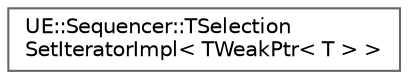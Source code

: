 digraph "Graphical Class Hierarchy"
{
 // INTERACTIVE_SVG=YES
 // LATEX_PDF_SIZE
  bgcolor="transparent";
  edge [fontname=Helvetica,fontsize=10,labelfontname=Helvetica,labelfontsize=10];
  node [fontname=Helvetica,fontsize=10,shape=box,height=0.2,width=0.4];
  rankdir="LR";
  Node0 [id="Node000000",label="UE::Sequencer::TSelection\lSetIteratorImpl\< TWeakPtr\< T \> \>",height=0.2,width=0.4,color="grey40", fillcolor="white", style="filled",URL="$d0/d9e/structUE_1_1Sequencer_1_1TSelectionSetIteratorImpl_3_01TWeakPtr_3_01T_01_4_01_4.html",tooltip="Specialization for TWeakPtr types that skips invalid pointers and exposes iterators as TSharedPtr."];
}
